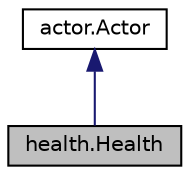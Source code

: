 digraph "health.Health"
{
  edge [fontname="Helvetica",fontsize="10",labelfontname="Helvetica",labelfontsize="10"];
  node [fontname="Helvetica",fontsize="10",shape=record];
  Node2 [label="health.Health",height=0.2,width=0.4,color="black", fillcolor="grey75", style="filled", fontcolor="black"];
  Node3 -> Node2 [dir="back",color="midnightblue",fontsize="10",style="solid",fontname="Helvetica"];
  Node3 [label="actor.Actor",height=0.2,width=0.4,color="black", fillcolor="white", style="filled",URL="$classactor_1_1_actor.html",tooltip="Abstract base class for game actors. "];
}
